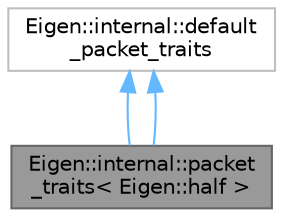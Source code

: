digraph "Eigen::internal::packet_traits&lt; Eigen::half &gt;"
{
 // LATEX_PDF_SIZE
  bgcolor="transparent";
  edge [fontname=Helvetica,fontsize=10,labelfontname=Helvetica,labelfontsize=10];
  node [fontname=Helvetica,fontsize=10,shape=box,height=0.2,width=0.4];
  Node1 [id="Node000001",label="Eigen::internal::packet\l_traits\< Eigen::half \>",height=0.2,width=0.4,color="gray40", fillcolor="grey60", style="filled", fontcolor="black",tooltip=" "];
  Node2 -> Node1 [id="edge1_Node000001_Node000002",dir="back",color="steelblue1",style="solid",tooltip=" "];
  Node2 [id="Node000002",label="Eigen::internal::default\l_packet_traits",height=0.2,width=0.4,color="grey75", fillcolor="white", style="filled",URL="$structEigen_1_1internal_1_1default__packet__traits.html",tooltip=" "];
  Node2 -> Node1 [id="edge2_Node000001_Node000002",dir="back",color="steelblue1",style="solid",tooltip=" "];
}
